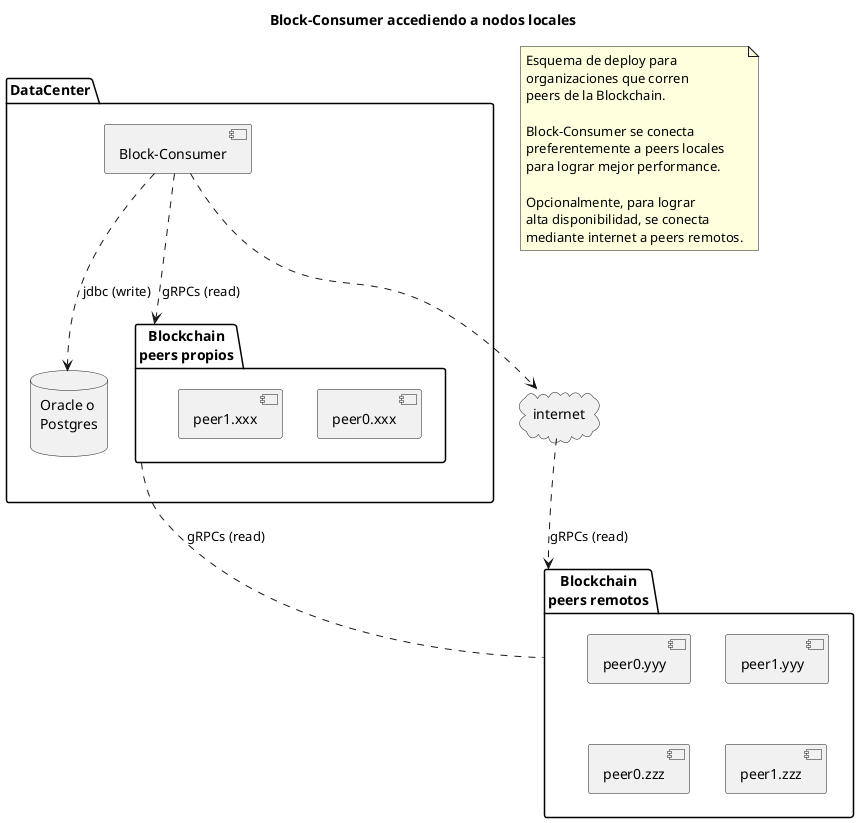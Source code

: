 @startuml deploy-accediendo-a-nodos-locales

title Block-Consumer accediendo a nodos locales

note as N1
Esquema de deploy para 
organizaciones que corren 
peers de la Blockchain.

Block-Consumer se conecta 
preferentemente a peers locales 
para lograr mejor performance.

Opcionalmente, para lograr 
alta disponibilidad, se conecta 
mediante internet a peers remotos.
end note

package "Blockchain\npeers remotos" as remotos {
    [peer0.yyy]
    [peer1.yyy]
    [peer0.zzz]
    [peer1.zzz]
} 

package DataCenter {
    component [Block-Consumer] as BlockConsumer 
    database "Oracle o\nPostgres\n" as db
    package "Blockchain\npeers propios" as locales {
    [peer0.xxx]
    [peer1.xxx]
} 
} 

cloud internet

BlockConsumer ..> locales : gRPCs (read)
BlockConsumer ..> internet 
BlockConsumer ..> db : jdbc (write)
internet ..> remotos : gRPCs (read)
locales .. remotos : gRPCs (read)

DataCenter -[hidden]left- remotos

@enduml
